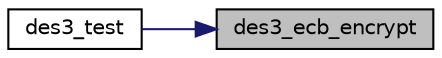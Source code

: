 digraph "des3_ecb_encrypt"
{
 // LATEX_PDF_SIZE
  edge [fontname="Helvetica",fontsize="10",labelfontname="Helvetica",labelfontsize="10"];
  node [fontname="Helvetica",fontsize="10",shape=record];
  rankdir="RL";
  Node16 [label="des3_ecb_encrypt",height=0.2,width=0.4,color="black", fillcolor="grey75", style="filled", fontcolor="black",tooltip="Encrypts a block of text with 3LTC_DES-EDE."];
  Node16 -> Node17 [dir="back",color="midnightblue",fontsize="10",style="solid",fontname="Helvetica"];
  Node17 [label="des3_test",height=0.2,width=0.4,color="black", fillcolor="white", style="filled",URL="$des_8c.html#ac6f22505ef05d826646a1d64542682e4",tooltip=" "];
}

